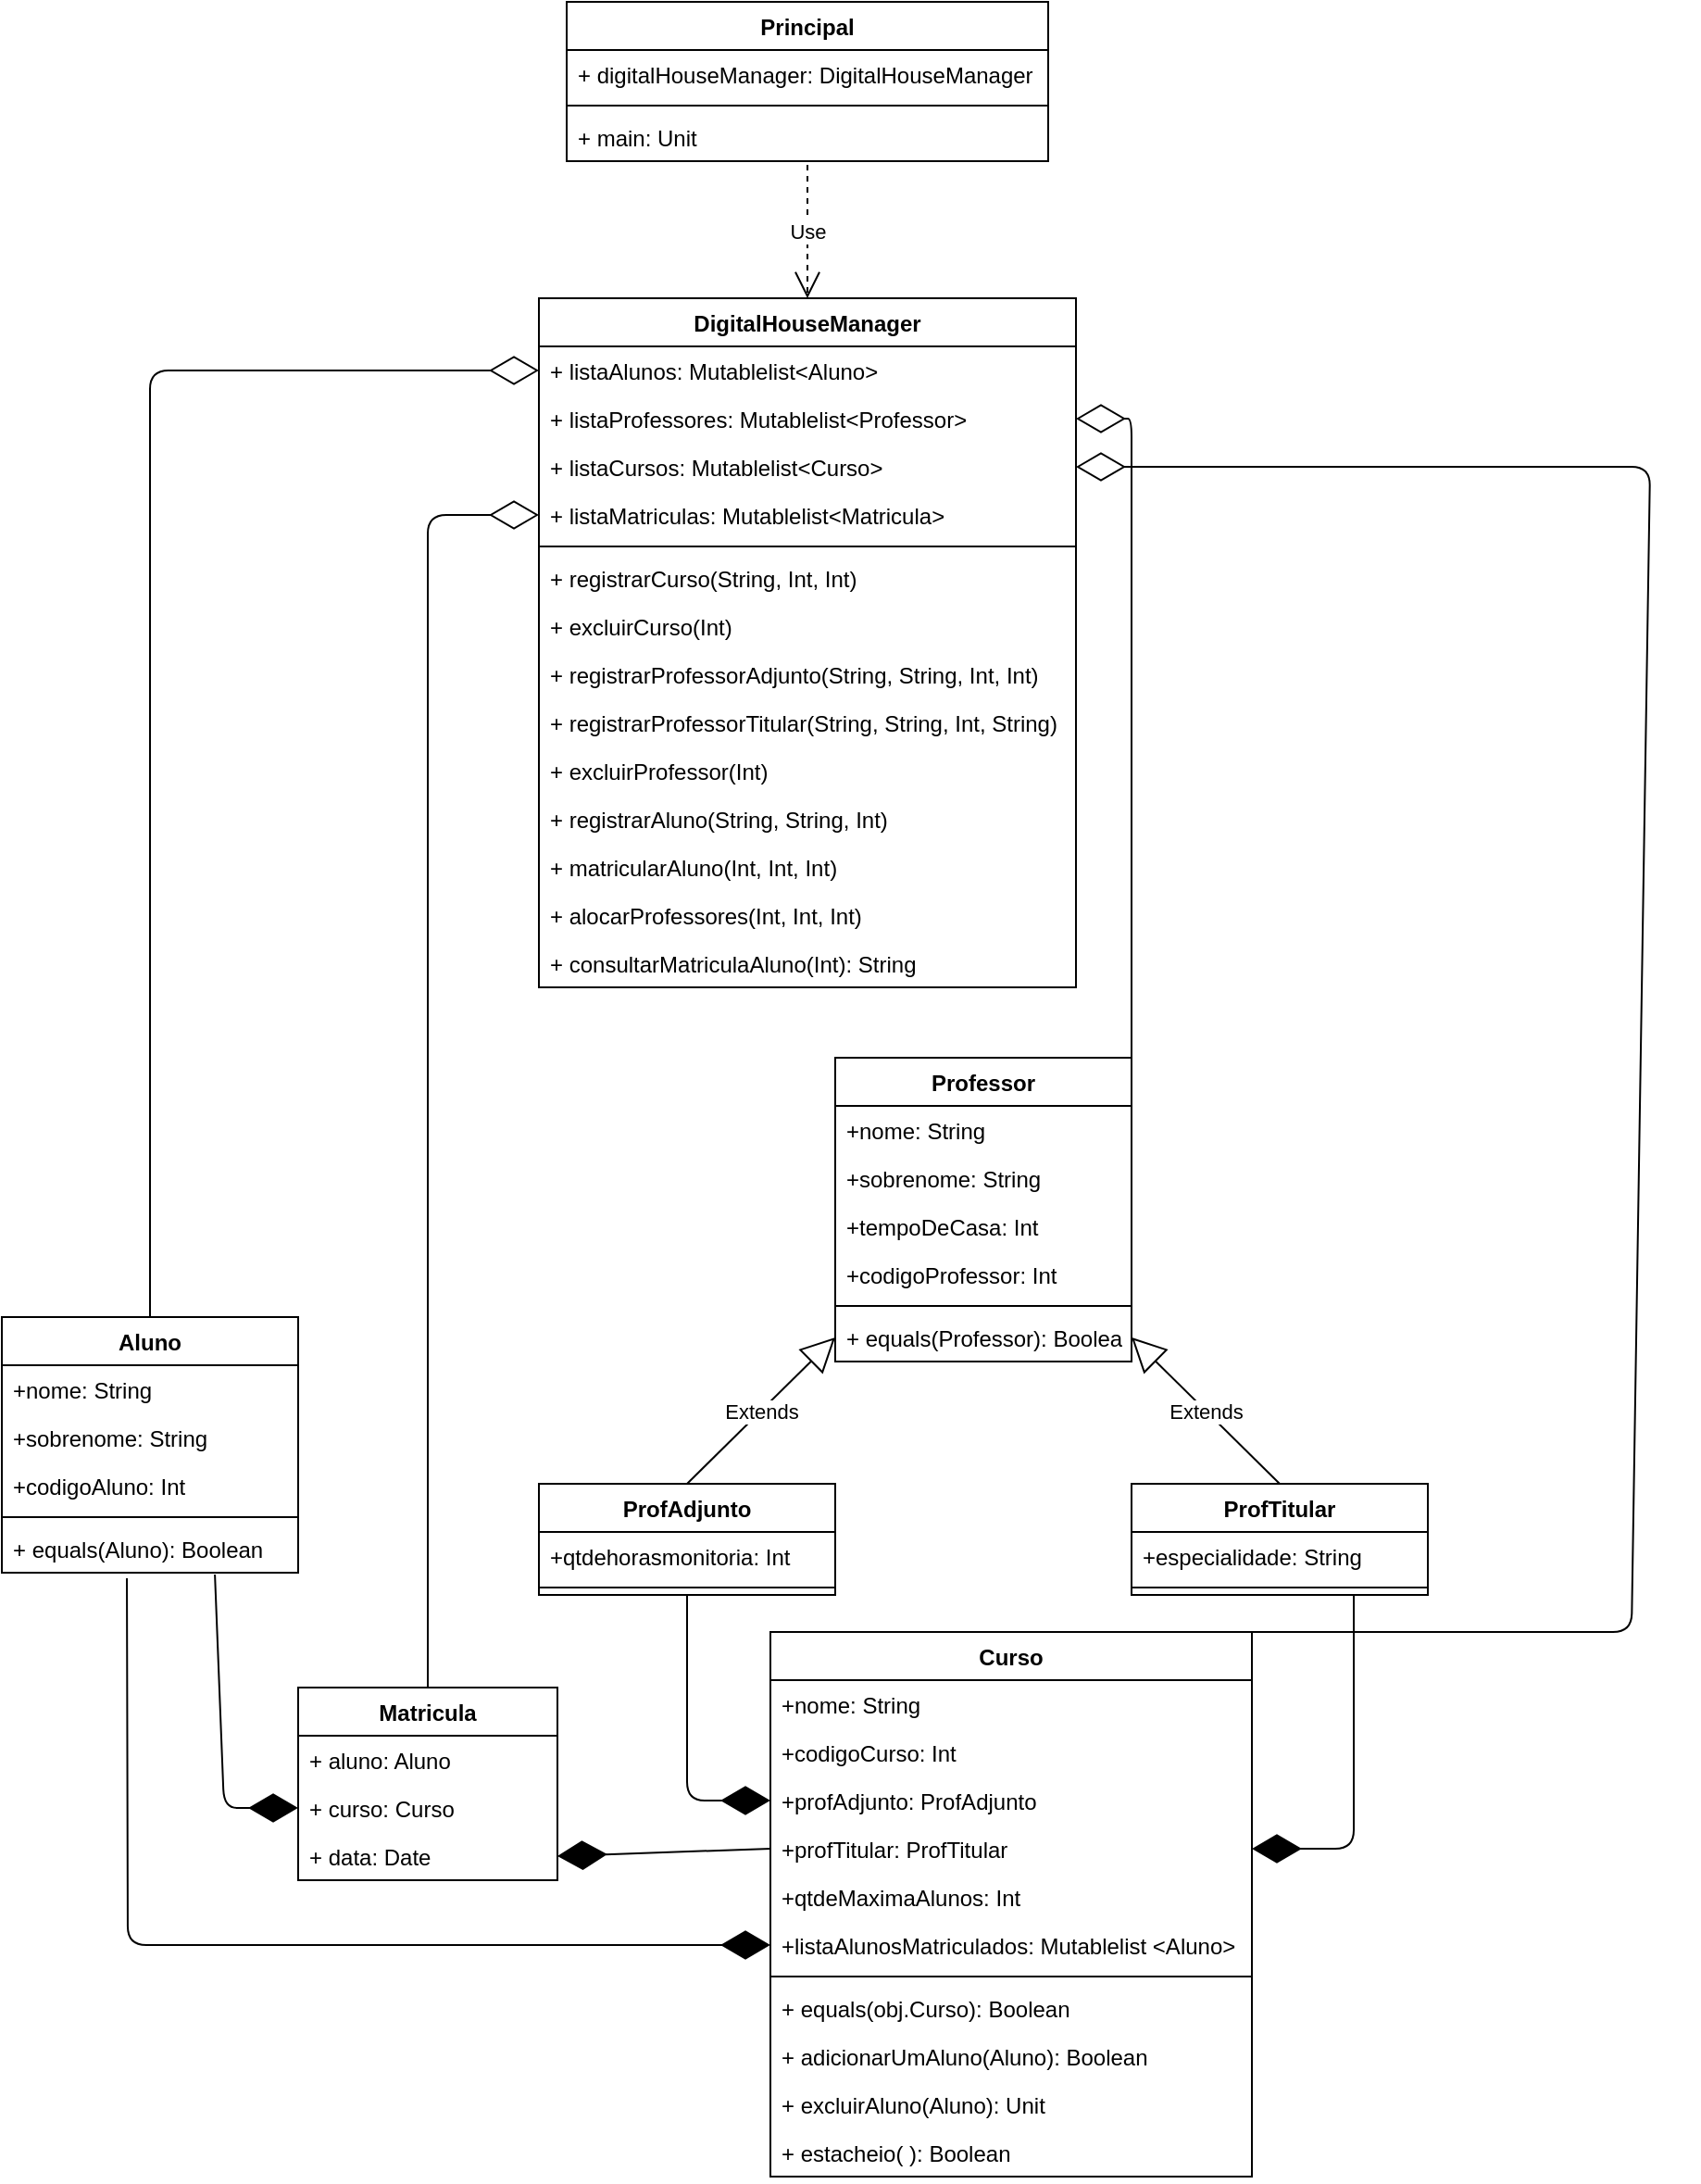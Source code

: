 <mxfile version="13.7.6" type="device"><diagram id="v3Cg1NGe2RmdBt5yivAi" name="Página-1"><mxGraphModel dx="1598" dy="774" grid="1" gridSize="10" guides="1" tooltips="1" connect="1" arrows="1" fold="1" page="1" pageScale="1" pageWidth="1169" pageHeight="827" math="0" shadow="0"><root><mxCell id="0"/><mxCell id="1" parent="0"/><mxCell id="-B7oGZebIbUH_Uu8g_NC-30" value="Extends" style="endArrow=block;endSize=16;endFill=0;html=1;exitX=0.5;exitY=0;exitDx=0;exitDy=0;entryX=0;entryY=0.5;entryDx=0;entryDy=0;" parent="1" source="-B7oGZebIbUH_Uu8g_NC-20" target="-B7oGZebIbUH_Uu8g_NC-18" edge="1"><mxGeometry width="160" relative="1" as="geometry"><mxPoint x="670" y="790" as="sourcePoint"/><mxPoint x="830" y="790" as="targetPoint"/></mxGeometry></mxCell><mxCell id="-B7oGZebIbUH_Uu8g_NC-31" value="Extends" style="endArrow=block;endSize=16;endFill=0;html=1;exitX=0.5;exitY=0;exitDx=0;exitDy=0;entryX=1;entryY=0.5;entryDx=0;entryDy=0;" parent="1" source="-B7oGZebIbUH_Uu8g_NC-27" target="-B7oGZebIbUH_Uu8g_NC-18" edge="1"><mxGeometry width="160" relative="1" as="geometry"><mxPoint x="670" y="790" as="sourcePoint"/><mxPoint x="830" y="790" as="targetPoint"/></mxGeometry></mxCell><mxCell id="-B7oGZebIbUH_Uu8g_NC-32" value="" style="endArrow=diamondThin;endFill=1;endSize=24;html=1;entryX=0;entryY=0.5;entryDx=0;entryDy=0;exitX=0.5;exitY=1;exitDx=0;exitDy=0;" parent="1" source="-B7oGZebIbUH_Uu8g_NC-20" target="-B7oGZebIbUH_Uu8g_NC-37" edge="1"><mxGeometry width="160" relative="1" as="geometry"><mxPoint x="250" y="809" as="sourcePoint"/><mxPoint x="410" y="809" as="targetPoint"/><Array as="points"><mxPoint x="550" y="991"/></Array></mxGeometry></mxCell><mxCell id="-B7oGZebIbUH_Uu8g_NC-33" value="" style="endArrow=diamondThin;endFill=1;endSize=24;html=1;entryX=1;entryY=0.5;entryDx=0;entryDy=0;exitX=0.75;exitY=1;exitDx=0;exitDy=0;" parent="1" source="-B7oGZebIbUH_Uu8g_NC-27" target="-B7oGZebIbUH_Uu8g_NC-36" edge="1"><mxGeometry width="160" relative="1" as="geometry"><mxPoint x="850" y="900" as="sourcePoint"/><mxPoint x="1010" y="900" as="targetPoint"/><Array as="points"><mxPoint x="910" y="1017"/></Array></mxGeometry></mxCell><mxCell id="-B7oGZebIbUH_Uu8g_NC-38" value="" style="endArrow=diamondThin;endFill=1;endSize=24;html=1;exitX=0.422;exitY=1.115;exitDx=0;exitDy=0;exitPerimeter=0;" parent="1" source="-B7oGZebIbUH_Uu8g_NC-4" target="-B7oGZebIbUH_Uu8g_NC-10" edge="1"><mxGeometry width="160" relative="1" as="geometry"><mxPoint x="240" y="810" as="sourcePoint"/><mxPoint x="550" y="1070" as="targetPoint"/><Array as="points"><mxPoint x="248" y="1069"/></Array></mxGeometry></mxCell><mxCell id="A8vYDsgPSV1OtKstLKBv-5" value="" style="endArrow=diamondThin;endFill=1;endSize=24;html=1;entryX=0;entryY=0.5;entryDx=0;entryDy=0;exitX=0.719;exitY=1.038;exitDx=0;exitDy=0;exitPerimeter=0;" parent="1" source="-B7oGZebIbUH_Uu8g_NC-4" target="A8vYDsgPSV1OtKstLKBv-3" edge="1"><mxGeometry width="160" relative="1" as="geometry"><mxPoint x="290" y="900" as="sourcePoint"/><mxPoint x="450" y="900" as="targetPoint"/><Array as="points"><mxPoint x="300" y="995"/></Array></mxGeometry></mxCell><mxCell id="A8vYDsgPSV1OtKstLKBv-6" value="" style="endArrow=diamondThin;endFill=1;endSize=24;html=1;entryX=1;entryY=0.5;entryDx=0;entryDy=0;exitX=0;exitY=0.5;exitDx=0;exitDy=0;" parent="1" source="-B7oGZebIbUH_Uu8g_NC-36" target="A8vYDsgPSV1OtKstLKBv-4" edge="1"><mxGeometry width="160" relative="1" as="geometry"><mxPoint x="305.04" y="668.988" as="sourcePoint"/><mxPoint x="350" y="1015" as="targetPoint"/><Array as="points"/></mxGeometry></mxCell><mxCell id="nUbcW3_yXM1W5o03W_ev-8" value="" style="endArrow=diamondThin;endFill=0;endSize=24;html=1;entryX=0;entryY=0.5;entryDx=0;entryDy=0;exitX=0.5;exitY=0;exitDx=0;exitDy=0;" parent="1" source="-B7oGZebIbUH_Uu8g_NC-1" target="nUbcW3_yXM1W5o03W_ev-2" edge="1"><mxGeometry width="160" relative="1" as="geometry"><mxPoint x="320" y="270" as="sourcePoint"/><mxPoint x="480" y="270" as="targetPoint"/><Array as="points"><mxPoint x="260" y="219"/></Array></mxGeometry></mxCell><mxCell id="nUbcW3_yXM1W5o03W_ev-9" value="" style="endArrow=diamondThin;endFill=0;endSize=24;html=1;entryX=0;entryY=0.5;entryDx=0;entryDy=0;exitX=0.5;exitY=0;exitDx=0;exitDy=0;" parent="1" source="A8vYDsgPSV1OtKstLKBv-1" target="nUbcW3_yXM1W5o03W_ev-7" edge="1"><mxGeometry width="160" relative="1" as="geometry"><mxPoint x="390" y="430" as="sourcePoint"/><mxPoint x="550" y="430" as="targetPoint"/><Array as="points"><mxPoint x="410" y="297"/></Array></mxGeometry></mxCell><mxCell id="nUbcW3_yXM1W5o03W_ev-10" value="" style="endArrow=diamondThin;endFill=0;endSize=24;html=1;exitX=1;exitY=0;exitDx=0;exitDy=0;entryX=1;entryY=0.5;entryDx=0;entryDy=0;" parent="1" source="-B7oGZebIbUH_Uu8g_NC-13" target="nUbcW3_yXM1W5o03W_ev-6" edge="1"><mxGeometry width="160" relative="1" as="geometry"><mxPoint x="850" y="450" as="sourcePoint"/><mxPoint x="1010" y="450" as="targetPoint"/><Array as="points"><mxPoint x="790" y="245"/></Array></mxGeometry></mxCell><mxCell id="nUbcW3_yXM1W5o03W_ev-11" value="" style="endArrow=diamondThin;endFill=0;endSize=24;html=1;exitX=1;exitY=0;exitDx=0;exitDy=0;entryX=1;entryY=0.5;entryDx=0;entryDy=0;" parent="1" source="-B7oGZebIbUH_Uu8g_NC-7" target="nUbcW3_yXM1W5o03W_ev-5" edge="1"><mxGeometry width="160" relative="1" as="geometry"><mxPoint x="900" y="420" as="sourcePoint"/><mxPoint x="1060" y="420" as="targetPoint"/><Array as="points"><mxPoint x="1060" y="900"/><mxPoint x="1070" y="271"/></Array></mxGeometry></mxCell><mxCell id="nUbcW3_yXM1W5o03W_ev-1" value="DigitalHouseManager" style="swimlane;fontStyle=1;align=center;verticalAlign=top;childLayout=stackLayout;horizontal=1;startSize=26;horizontalStack=0;resizeParent=1;resizeParentMax=0;resizeLast=0;collapsible=1;marginBottom=0;" parent="1" vertex="1"><mxGeometry x="470" y="180" width="290" height="372" as="geometry"/></mxCell><mxCell id="nUbcW3_yXM1W5o03W_ev-2" value="+ listaAlunos: Mutablelist&lt;Aluno&gt;" style="text;strokeColor=none;fillColor=none;align=left;verticalAlign=top;spacingLeft=4;spacingRight=4;overflow=hidden;rotatable=0;points=[[0,0.5],[1,0.5]];portConstraint=eastwest;" parent="nUbcW3_yXM1W5o03W_ev-1" vertex="1"><mxGeometry y="26" width="290" height="26" as="geometry"/></mxCell><mxCell id="nUbcW3_yXM1W5o03W_ev-6" value="+ listaProfessores: Mutablelist&lt;Professor&gt;" style="text;strokeColor=none;fillColor=none;align=left;verticalAlign=top;spacingLeft=4;spacingRight=4;overflow=hidden;rotatable=0;points=[[0,0.5],[1,0.5]];portConstraint=eastwest;" parent="nUbcW3_yXM1W5o03W_ev-1" vertex="1"><mxGeometry y="52" width="290" height="26" as="geometry"/></mxCell><mxCell id="nUbcW3_yXM1W5o03W_ev-5" value="+ listaCursos: Mutablelist&lt;Curso&gt;" style="text;strokeColor=none;fillColor=none;align=left;verticalAlign=top;spacingLeft=4;spacingRight=4;overflow=hidden;rotatable=0;points=[[0,0.5],[1,0.5]];portConstraint=eastwest;" parent="nUbcW3_yXM1W5o03W_ev-1" vertex="1"><mxGeometry y="78" width="290" height="26" as="geometry"/></mxCell><mxCell id="nUbcW3_yXM1W5o03W_ev-7" value="+ listaMatriculas: Mutablelist&lt;Matricula&gt;" style="text;strokeColor=none;fillColor=none;align=left;verticalAlign=top;spacingLeft=4;spacingRight=4;overflow=hidden;rotatable=0;points=[[0,0.5],[1,0.5]];portConstraint=eastwest;" parent="nUbcW3_yXM1W5o03W_ev-1" vertex="1"><mxGeometry y="104" width="290" height="26" as="geometry"/></mxCell><mxCell id="nUbcW3_yXM1W5o03W_ev-3" value="" style="line;strokeWidth=1;fillColor=none;align=left;verticalAlign=middle;spacingTop=-1;spacingLeft=3;spacingRight=3;rotatable=0;labelPosition=right;points=[];portConstraint=eastwest;" parent="nUbcW3_yXM1W5o03W_ev-1" vertex="1"><mxGeometry y="130" width="290" height="8" as="geometry"/></mxCell><mxCell id="nUbcW3_yXM1W5o03W_ev-4" value="+ registrarCurso(String, Int, Int)" style="text;strokeColor=none;fillColor=none;align=left;verticalAlign=top;spacingLeft=4;spacingRight=4;overflow=hidden;rotatable=0;points=[[0,0.5],[1,0.5]];portConstraint=eastwest;" parent="nUbcW3_yXM1W5o03W_ev-1" vertex="1"><mxGeometry y="138" width="290" height="26" as="geometry"/></mxCell><mxCell id="nUbcW3_yXM1W5o03W_ev-15" value="+ excluirCurso(Int)" style="text;strokeColor=none;fillColor=none;align=left;verticalAlign=top;spacingLeft=4;spacingRight=4;overflow=hidden;rotatable=0;points=[[0,0.5],[1,0.5]];portConstraint=eastwest;" parent="nUbcW3_yXM1W5o03W_ev-1" vertex="1"><mxGeometry y="164" width="290" height="26" as="geometry"/></mxCell><mxCell id="nUbcW3_yXM1W5o03W_ev-16" value="+ registrarProfessorAdjunto(String, String, Int, Int)" style="text;strokeColor=none;fillColor=none;align=left;verticalAlign=top;spacingLeft=4;spacingRight=4;overflow=hidden;rotatable=0;points=[[0,0.5],[1,0.5]];portConstraint=eastwest;" parent="nUbcW3_yXM1W5o03W_ev-1" vertex="1"><mxGeometry y="190" width="290" height="26" as="geometry"/></mxCell><mxCell id="nUbcW3_yXM1W5o03W_ev-17" value="+ registrarProfessorTitular(String, String, Int, String)" style="text;strokeColor=none;fillColor=none;align=left;verticalAlign=top;spacingLeft=4;spacingRight=4;overflow=hidden;rotatable=0;points=[[0,0.5],[1,0.5]];portConstraint=eastwest;" parent="nUbcW3_yXM1W5o03W_ev-1" vertex="1"><mxGeometry y="216" width="290" height="26" as="geometry"/></mxCell><mxCell id="nUbcW3_yXM1W5o03W_ev-18" value="+ excluirProfessor(Int)" style="text;strokeColor=none;fillColor=none;align=left;verticalAlign=top;spacingLeft=4;spacingRight=4;overflow=hidden;rotatable=0;points=[[0,0.5],[1,0.5]];portConstraint=eastwest;" parent="nUbcW3_yXM1W5o03W_ev-1" vertex="1"><mxGeometry y="242" width="290" height="26" as="geometry"/></mxCell><mxCell id="nUbcW3_yXM1W5o03W_ev-19" value="+ registrarAluno(String, String, Int)" style="text;strokeColor=none;fillColor=none;align=left;verticalAlign=top;spacingLeft=4;spacingRight=4;overflow=hidden;rotatable=0;points=[[0,0.5],[1,0.5]];portConstraint=eastwest;" parent="nUbcW3_yXM1W5o03W_ev-1" vertex="1"><mxGeometry y="268" width="290" height="26" as="geometry"/></mxCell><mxCell id="nUbcW3_yXM1W5o03W_ev-20" value="+ matricularAluno(Int, Int, Int)" style="text;strokeColor=none;fillColor=none;align=left;verticalAlign=top;spacingLeft=4;spacingRight=4;overflow=hidden;rotatable=0;points=[[0,0.5],[1,0.5]];portConstraint=eastwest;" parent="nUbcW3_yXM1W5o03W_ev-1" vertex="1"><mxGeometry y="294" width="290" height="26" as="geometry"/></mxCell><mxCell id="nUbcW3_yXM1W5o03W_ev-21" value="+ alocarProfessores(Int, Int, Int)" style="text;strokeColor=none;fillColor=none;align=left;verticalAlign=top;spacingLeft=4;spacingRight=4;overflow=hidden;rotatable=0;points=[[0,0.5],[1,0.5]];portConstraint=eastwest;" parent="nUbcW3_yXM1W5o03W_ev-1" vertex="1"><mxGeometry y="320" width="290" height="26" as="geometry"/></mxCell><mxCell id="lZUd4BAuf8yVyL1KWjUX-2" value="+ consultarMatriculaAluno(Int): String" style="text;strokeColor=none;fillColor=none;align=left;verticalAlign=top;spacingLeft=4;spacingRight=4;overflow=hidden;rotatable=0;points=[[0,0.5],[1,0.5]];portConstraint=eastwest;" vertex="1" parent="nUbcW3_yXM1W5o03W_ev-1"><mxGeometry y="346" width="290" height="26" as="geometry"/></mxCell><mxCell id="vHRqMoNgjVaQeQtnzqaf-1" value="Principal" style="swimlane;fontStyle=1;align=center;verticalAlign=top;childLayout=stackLayout;horizontal=1;startSize=26;horizontalStack=0;resizeParent=1;resizeParentMax=0;resizeLast=0;collapsible=1;marginBottom=0;" parent="1" vertex="1"><mxGeometry x="485" y="20" width="260" height="86" as="geometry"/></mxCell><mxCell id="vHRqMoNgjVaQeQtnzqaf-2" value="+ digitalHouseManager: DigitalHouseManager" style="text;strokeColor=none;fillColor=none;align=left;verticalAlign=top;spacingLeft=4;spacingRight=4;overflow=hidden;rotatable=0;points=[[0,0.5],[1,0.5]];portConstraint=eastwest;" parent="vHRqMoNgjVaQeQtnzqaf-1" vertex="1"><mxGeometry y="26" width="260" height="26" as="geometry"/></mxCell><mxCell id="vHRqMoNgjVaQeQtnzqaf-3" value="" style="line;strokeWidth=1;fillColor=none;align=left;verticalAlign=middle;spacingTop=-1;spacingLeft=3;spacingRight=3;rotatable=0;labelPosition=right;points=[];portConstraint=eastwest;" parent="vHRqMoNgjVaQeQtnzqaf-1" vertex="1"><mxGeometry y="52" width="260" height="8" as="geometry"/></mxCell><mxCell id="vHRqMoNgjVaQeQtnzqaf-4" value="+ main: Unit" style="text;strokeColor=none;fillColor=none;align=left;verticalAlign=top;spacingLeft=4;spacingRight=4;overflow=hidden;rotatable=0;points=[[0,0.5],[1,0.5]];portConstraint=eastwest;" parent="vHRqMoNgjVaQeQtnzqaf-1" vertex="1"><mxGeometry y="60" width="260" height="26" as="geometry"/></mxCell><mxCell id="-B7oGZebIbUH_Uu8g_NC-7" value="Curso" style="swimlane;fontStyle=1;align=center;verticalAlign=top;childLayout=stackLayout;horizontal=1;startSize=26;horizontalStack=0;resizeParent=1;resizeParentMax=0;resizeLast=0;collapsible=1;marginBottom=0;" parent="1" vertex="1"><mxGeometry x="595" y="900" width="260" height="294" as="geometry"/></mxCell><mxCell id="-B7oGZebIbUH_Uu8g_NC-8" value="+nome: String" style="text;strokeColor=none;fillColor=none;align=left;verticalAlign=top;spacingLeft=4;spacingRight=4;overflow=hidden;rotatable=0;points=[[0,0.5],[1,0.5]];portConstraint=eastwest;" parent="-B7oGZebIbUH_Uu8g_NC-7" vertex="1"><mxGeometry y="26" width="260" height="26" as="geometry"/></mxCell><mxCell id="-B7oGZebIbUH_Uu8g_NC-35" value="+codigoCurso: Int" style="text;strokeColor=none;fillColor=none;align=left;verticalAlign=top;spacingLeft=4;spacingRight=4;overflow=hidden;rotatable=0;points=[[0,0.5],[1,0.5]];portConstraint=eastwest;" parent="-B7oGZebIbUH_Uu8g_NC-7" vertex="1"><mxGeometry y="52" width="260" height="26" as="geometry"/></mxCell><mxCell id="-B7oGZebIbUH_Uu8g_NC-37" value="+profAdjunto: ProfAdjunto" style="text;strokeColor=none;fillColor=none;align=left;verticalAlign=top;spacingLeft=4;spacingRight=4;overflow=hidden;rotatable=0;points=[[0,0.5],[1,0.5]];portConstraint=eastwest;" parent="-B7oGZebIbUH_Uu8g_NC-7" vertex="1"><mxGeometry y="78" width="260" height="26" as="geometry"/></mxCell><mxCell id="-B7oGZebIbUH_Uu8g_NC-36" value="+profTitular: ProfTitular" style="text;strokeColor=none;fillColor=none;align=left;verticalAlign=top;spacingLeft=4;spacingRight=4;overflow=hidden;rotatable=0;points=[[0,0.5],[1,0.5]];portConstraint=eastwest;" parent="-B7oGZebIbUH_Uu8g_NC-7" vertex="1"><mxGeometry y="104" width="260" height="26" as="geometry"/></mxCell><mxCell id="-B7oGZebIbUH_Uu8g_NC-34" value="+qtdeMaximaAlunos: Int" style="text;strokeColor=none;fillColor=none;align=left;verticalAlign=top;spacingLeft=4;spacingRight=4;overflow=hidden;rotatable=0;points=[[0,0.5],[1,0.5]];portConstraint=eastwest;" parent="-B7oGZebIbUH_Uu8g_NC-7" vertex="1"><mxGeometry y="130" width="260" height="26" as="geometry"/></mxCell><mxCell id="-B7oGZebIbUH_Uu8g_NC-10" value="+listaAlunosMatriculados: Mutablelist &lt;Aluno&gt;" style="text;strokeColor=none;fillColor=none;align=left;verticalAlign=top;spacingLeft=4;spacingRight=4;overflow=hidden;rotatable=0;points=[[0,0.5],[1,0.5]];portConstraint=eastwest;" parent="-B7oGZebIbUH_Uu8g_NC-7" vertex="1"><mxGeometry y="156" width="260" height="26" as="geometry"/></mxCell><mxCell id="-B7oGZebIbUH_Uu8g_NC-11" value="" style="line;strokeWidth=1;fillColor=none;align=left;verticalAlign=middle;spacingTop=-1;spacingLeft=3;spacingRight=3;rotatable=0;labelPosition=right;points=[];portConstraint=eastwest;" parent="-B7oGZebIbUH_Uu8g_NC-7" vertex="1"><mxGeometry y="182" width="260" height="8" as="geometry"/></mxCell><mxCell id="-B7oGZebIbUH_Uu8g_NC-12" value="+ equals(obj.Curso): Boolean" style="text;strokeColor=none;fillColor=none;align=left;verticalAlign=top;spacingLeft=4;spacingRight=4;overflow=hidden;rotatable=0;points=[[0,0.5],[1,0.5]];portConstraint=eastwest;" parent="-B7oGZebIbUH_Uu8g_NC-7" vertex="1"><mxGeometry y="190" width="260" height="26" as="geometry"/></mxCell><mxCell id="nUbcW3_yXM1W5o03W_ev-13" value="+ adicionarUmAluno(Aluno): Boolean" style="text;strokeColor=none;fillColor=none;align=left;verticalAlign=top;spacingLeft=4;spacingRight=4;overflow=hidden;rotatable=0;points=[[0,0.5],[1,0.5]];portConstraint=eastwest;" parent="-B7oGZebIbUH_Uu8g_NC-7" vertex="1"><mxGeometry y="216" width="260" height="26" as="geometry"/></mxCell><mxCell id="nUbcW3_yXM1W5o03W_ev-14" value="+ excluirAluno(Aluno): Unit" style="text;strokeColor=none;fillColor=none;align=left;verticalAlign=top;spacingLeft=4;spacingRight=4;overflow=hidden;rotatable=0;points=[[0,0.5],[1,0.5]];portConstraint=eastwest;" parent="-B7oGZebIbUH_Uu8g_NC-7" vertex="1"><mxGeometry y="242" width="260" height="26" as="geometry"/></mxCell><mxCell id="vHRqMoNgjVaQeQtnzqaf-5" value="+ estacheio( ): Boolean" style="text;strokeColor=none;fillColor=none;align=left;verticalAlign=top;spacingLeft=4;spacingRight=4;overflow=hidden;rotatable=0;points=[[0,0.5],[1,0.5]];portConstraint=eastwest;" parent="-B7oGZebIbUH_Uu8g_NC-7" vertex="1"><mxGeometry y="268" width="260" height="26" as="geometry"/></mxCell><mxCell id="A8vYDsgPSV1OtKstLKBv-1" value="Matricula" style="swimlane;fontStyle=1;childLayout=stackLayout;horizontal=1;startSize=26;fillColor=none;horizontalStack=0;resizeParent=1;resizeParentMax=0;resizeLast=0;collapsible=1;marginBottom=0;" parent="1" vertex="1"><mxGeometry x="340" y="930" width="140" height="104" as="geometry"/></mxCell><mxCell id="A8vYDsgPSV1OtKstLKBv-2" value="+ aluno: Aluno" style="text;strokeColor=none;fillColor=none;align=left;verticalAlign=top;spacingLeft=4;spacingRight=4;overflow=hidden;rotatable=0;points=[[0,0.5],[1,0.5]];portConstraint=eastwest;" parent="A8vYDsgPSV1OtKstLKBv-1" vertex="1"><mxGeometry y="26" width="140" height="26" as="geometry"/></mxCell><mxCell id="A8vYDsgPSV1OtKstLKBv-3" value="+ curso: Curso" style="text;strokeColor=none;fillColor=none;align=left;verticalAlign=top;spacingLeft=4;spacingRight=4;overflow=hidden;rotatable=0;points=[[0,0.5],[1,0.5]];portConstraint=eastwest;" parent="A8vYDsgPSV1OtKstLKBv-1" vertex="1"><mxGeometry y="52" width="140" height="26" as="geometry"/></mxCell><mxCell id="A8vYDsgPSV1OtKstLKBv-4" value="+ data: Date" style="text;strokeColor=none;fillColor=none;align=left;verticalAlign=top;spacingLeft=4;spacingRight=4;overflow=hidden;rotatable=0;points=[[0,0.5],[1,0.5]];portConstraint=eastwest;" parent="A8vYDsgPSV1OtKstLKBv-1" vertex="1"><mxGeometry y="78" width="140" height="26" as="geometry"/></mxCell><mxCell id="-B7oGZebIbUH_Uu8g_NC-13" value="Professor" style="swimlane;fontStyle=1;align=center;verticalAlign=top;childLayout=stackLayout;horizontal=1;startSize=26;horizontalStack=0;resizeParent=1;resizeParentMax=0;resizeLast=0;collapsible=1;marginBottom=0;" parent="1" vertex="1"><mxGeometry x="630" y="590" width="160" height="164" as="geometry"/></mxCell><mxCell id="-B7oGZebIbUH_Uu8g_NC-14" value="+nome: String" style="text;strokeColor=none;fillColor=none;align=left;verticalAlign=top;spacingLeft=4;spacingRight=4;overflow=hidden;rotatable=0;points=[[0,0.5],[1,0.5]];portConstraint=eastwest;" parent="-B7oGZebIbUH_Uu8g_NC-13" vertex="1"><mxGeometry y="26" width="160" height="26" as="geometry"/></mxCell><mxCell id="-B7oGZebIbUH_Uu8g_NC-15" value="+sobrenome: String" style="text;strokeColor=none;fillColor=none;align=left;verticalAlign=top;spacingLeft=4;spacingRight=4;overflow=hidden;rotatable=0;points=[[0,0.5],[1,0.5]];portConstraint=eastwest;" parent="-B7oGZebIbUH_Uu8g_NC-13" vertex="1"><mxGeometry y="52" width="160" height="26" as="geometry"/></mxCell><mxCell id="-B7oGZebIbUH_Uu8g_NC-16" value="+tempoDeCasa: Int" style="text;strokeColor=none;fillColor=none;align=left;verticalAlign=top;spacingLeft=4;spacingRight=4;overflow=hidden;rotatable=0;points=[[0,0.5],[1,0.5]];portConstraint=eastwest;" parent="-B7oGZebIbUH_Uu8g_NC-13" vertex="1"><mxGeometry y="78" width="160" height="26" as="geometry"/></mxCell><mxCell id="-B7oGZebIbUH_Uu8g_NC-19" value="+codigoProfessor: Int" style="text;strokeColor=none;fillColor=none;align=left;verticalAlign=top;spacingLeft=4;spacingRight=4;overflow=hidden;rotatable=0;points=[[0,0.5],[1,0.5]];portConstraint=eastwest;" parent="-B7oGZebIbUH_Uu8g_NC-13" vertex="1"><mxGeometry y="104" width="160" height="26" as="geometry"/></mxCell><mxCell id="-B7oGZebIbUH_Uu8g_NC-17" value="" style="line;strokeWidth=1;fillColor=none;align=left;verticalAlign=middle;spacingTop=-1;spacingLeft=3;spacingRight=3;rotatable=0;labelPosition=right;points=[];portConstraint=eastwest;" parent="-B7oGZebIbUH_Uu8g_NC-13" vertex="1"><mxGeometry y="130" width="160" height="8" as="geometry"/></mxCell><mxCell id="-B7oGZebIbUH_Uu8g_NC-18" value="+ equals(Professor): Boolean" style="text;strokeColor=none;fillColor=none;align=left;verticalAlign=top;spacingLeft=4;spacingRight=4;overflow=hidden;rotatable=0;points=[[0,0.5],[1,0.5]];portConstraint=eastwest;" parent="-B7oGZebIbUH_Uu8g_NC-13" vertex="1"><mxGeometry y="138" width="160" height="26" as="geometry"/></mxCell><mxCell id="-B7oGZebIbUH_Uu8g_NC-27" value="ProfTitular" style="swimlane;fontStyle=1;align=center;verticalAlign=top;childLayout=stackLayout;horizontal=1;startSize=26;horizontalStack=0;resizeParent=1;resizeParentMax=0;resizeLast=0;collapsible=1;marginBottom=0;" parent="1" vertex="1"><mxGeometry x="790" y="820" width="160" height="60" as="geometry"/></mxCell><mxCell id="-B7oGZebIbUH_Uu8g_NC-28" value="+especialidade: String" style="text;strokeColor=none;fillColor=none;align=left;verticalAlign=top;spacingLeft=4;spacingRight=4;overflow=hidden;rotatable=0;points=[[0,0.5],[1,0.5]];portConstraint=eastwest;" parent="-B7oGZebIbUH_Uu8g_NC-27" vertex="1"><mxGeometry y="26" width="160" height="26" as="geometry"/></mxCell><mxCell id="-B7oGZebIbUH_Uu8g_NC-29" value="" style="line;strokeWidth=1;fillColor=none;align=left;verticalAlign=middle;spacingTop=-1;spacingLeft=3;spacingRight=3;rotatable=0;labelPosition=right;points=[];portConstraint=eastwest;" parent="-B7oGZebIbUH_Uu8g_NC-27" vertex="1"><mxGeometry y="52" width="160" height="8" as="geometry"/></mxCell><mxCell id="-B7oGZebIbUH_Uu8g_NC-20" value="ProfAdjunto" style="swimlane;fontStyle=1;align=center;verticalAlign=top;childLayout=stackLayout;horizontal=1;startSize=26;horizontalStack=0;resizeParent=1;resizeParentMax=0;resizeLast=0;collapsible=1;marginBottom=0;" parent="1" vertex="1"><mxGeometry x="470" y="820" width="160" height="60" as="geometry"/></mxCell><mxCell id="-B7oGZebIbUH_Uu8g_NC-24" value="+qtdehorasmonitoria: Int" style="text;strokeColor=none;fillColor=none;align=left;verticalAlign=top;spacingLeft=4;spacingRight=4;overflow=hidden;rotatable=0;points=[[0,0.5],[1,0.5]];portConstraint=eastwest;" parent="-B7oGZebIbUH_Uu8g_NC-20" vertex="1"><mxGeometry y="26" width="160" height="26" as="geometry"/></mxCell><mxCell id="-B7oGZebIbUH_Uu8g_NC-25" value="" style="line;strokeWidth=1;fillColor=none;align=left;verticalAlign=middle;spacingTop=-1;spacingLeft=3;spacingRight=3;rotatable=0;labelPosition=right;points=[];portConstraint=eastwest;" parent="-B7oGZebIbUH_Uu8g_NC-20" vertex="1"><mxGeometry y="52" width="160" height="8" as="geometry"/></mxCell><mxCell id="-B7oGZebIbUH_Uu8g_NC-1" value="Aluno" style="swimlane;fontStyle=1;align=center;verticalAlign=top;childLayout=stackLayout;horizontal=1;startSize=26;horizontalStack=0;resizeParent=1;resizeParentMax=0;resizeLast=0;collapsible=1;marginBottom=0;" parent="1" vertex="1"><mxGeometry x="180" y="730" width="160" height="138" as="geometry"/></mxCell><mxCell id="-B7oGZebIbUH_Uu8g_NC-2" value="+nome: String" style="text;strokeColor=none;fillColor=none;align=left;verticalAlign=top;spacingLeft=4;spacingRight=4;overflow=hidden;rotatable=0;points=[[0,0.5],[1,0.5]];portConstraint=eastwest;" parent="-B7oGZebIbUH_Uu8g_NC-1" vertex="1"><mxGeometry y="26" width="160" height="26" as="geometry"/></mxCell><mxCell id="-B7oGZebIbUH_Uu8g_NC-5" value="+sobrenome: String" style="text;strokeColor=none;fillColor=none;align=left;verticalAlign=top;spacingLeft=4;spacingRight=4;overflow=hidden;rotatable=0;points=[[0,0.5],[1,0.5]];portConstraint=eastwest;" parent="-B7oGZebIbUH_Uu8g_NC-1" vertex="1"><mxGeometry y="52" width="160" height="26" as="geometry"/></mxCell><mxCell id="-B7oGZebIbUH_Uu8g_NC-6" value="+codigoAluno: Int" style="text;strokeColor=none;fillColor=none;align=left;verticalAlign=top;spacingLeft=4;spacingRight=4;overflow=hidden;rotatable=0;points=[[0,0.5],[1,0.5]];portConstraint=eastwest;" parent="-B7oGZebIbUH_Uu8g_NC-1" vertex="1"><mxGeometry y="78" width="160" height="26" as="geometry"/></mxCell><mxCell id="-B7oGZebIbUH_Uu8g_NC-3" value="" style="line;strokeWidth=1;fillColor=none;align=left;verticalAlign=middle;spacingTop=-1;spacingLeft=3;spacingRight=3;rotatable=0;labelPosition=right;points=[];portConstraint=eastwest;" parent="-B7oGZebIbUH_Uu8g_NC-1" vertex="1"><mxGeometry y="104" width="160" height="8" as="geometry"/></mxCell><mxCell id="-B7oGZebIbUH_Uu8g_NC-4" value="+ equals(Aluno): Boolean" style="text;strokeColor=none;fillColor=none;align=left;verticalAlign=top;spacingLeft=4;spacingRight=4;overflow=hidden;rotatable=0;points=[[0,0.5],[1,0.5]];portConstraint=eastwest;" parent="-B7oGZebIbUH_Uu8g_NC-1" vertex="1"><mxGeometry y="112" width="160" height="26" as="geometry"/></mxCell><mxCell id="lZUd4BAuf8yVyL1KWjUX-1" value="Use" style="endArrow=open;endSize=12;dashed=1;html=1;exitX=0.5;exitY=1.077;exitDx=0;exitDy=0;exitPerimeter=0;entryX=0.5;entryY=0;entryDx=0;entryDy=0;" edge="1" parent="1" source="vHRqMoNgjVaQeQtnzqaf-4" target="nUbcW3_yXM1W5o03W_ev-1"><mxGeometry width="160" relative="1" as="geometry"><mxPoint x="485" y="140" as="sourcePoint"/><mxPoint x="645" y="140" as="targetPoint"/></mxGeometry></mxCell></root></mxGraphModel></diagram></mxfile>